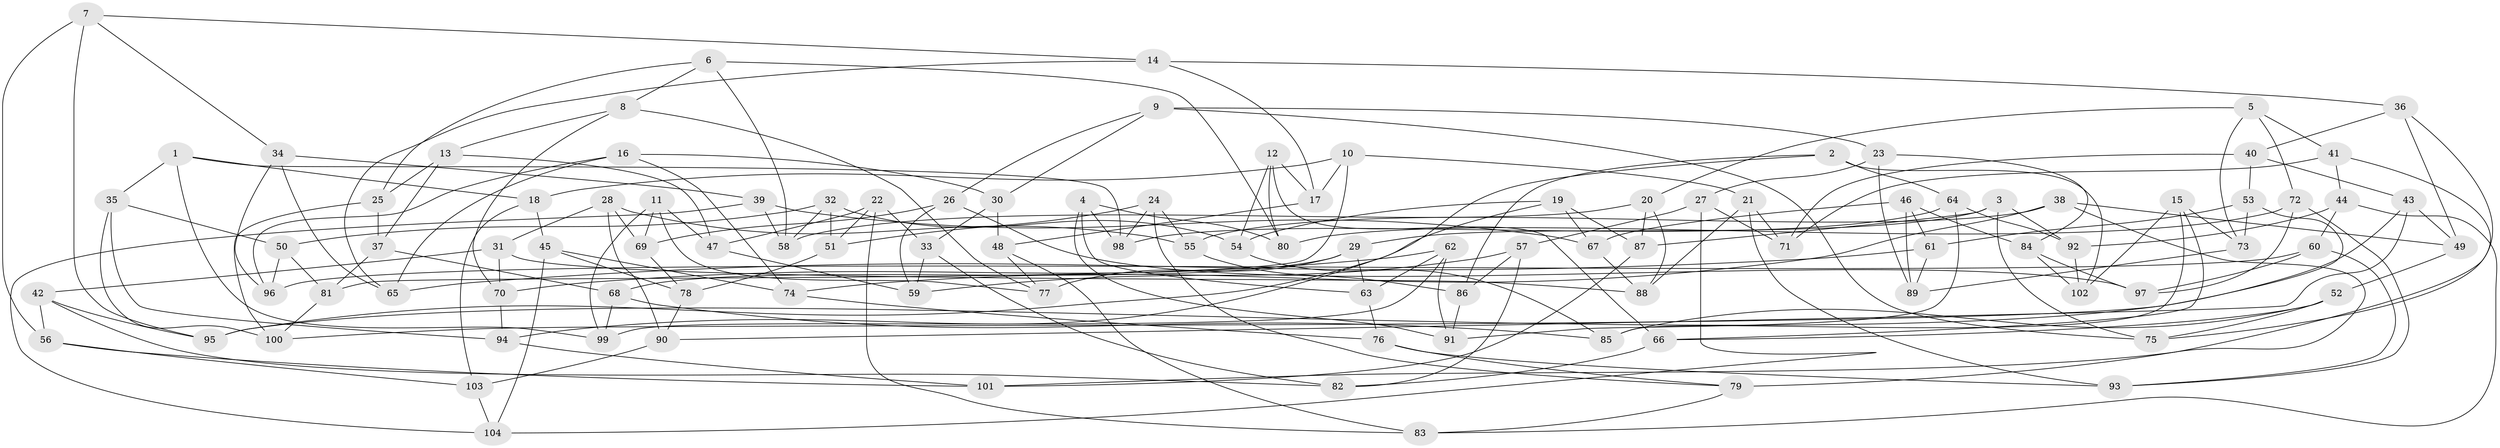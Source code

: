 // Generated by graph-tools (version 1.1) at 2025/11/02/27/25 16:11:50]
// undirected, 104 vertices, 208 edges
graph export_dot {
graph [start="1"]
  node [color=gray90,style=filled];
  1;
  2;
  3;
  4;
  5;
  6;
  7;
  8;
  9;
  10;
  11;
  12;
  13;
  14;
  15;
  16;
  17;
  18;
  19;
  20;
  21;
  22;
  23;
  24;
  25;
  26;
  27;
  28;
  29;
  30;
  31;
  32;
  33;
  34;
  35;
  36;
  37;
  38;
  39;
  40;
  41;
  42;
  43;
  44;
  45;
  46;
  47;
  48;
  49;
  50;
  51;
  52;
  53;
  54;
  55;
  56;
  57;
  58;
  59;
  60;
  61;
  62;
  63;
  64;
  65;
  66;
  67;
  68;
  69;
  70;
  71;
  72;
  73;
  74;
  75;
  76;
  77;
  78;
  79;
  80;
  81;
  82;
  83;
  84;
  85;
  86;
  87;
  88;
  89;
  90;
  91;
  92;
  93;
  94;
  95;
  96;
  97;
  98;
  99;
  100;
  101;
  102;
  103;
  104;
  1 -- 18;
  1 -- 99;
  1 -- 98;
  1 -- 35;
  2 -- 64;
  2 -- 102;
  2 -- 94;
  2 -- 86;
  3 -- 75;
  3 -- 29;
  3 -- 87;
  3 -- 92;
  4 -- 63;
  4 -- 98;
  4 -- 91;
  4 -- 80;
  5 -- 20;
  5 -- 73;
  5 -- 41;
  5 -- 72;
  6 -- 58;
  6 -- 8;
  6 -- 80;
  6 -- 25;
  7 -- 56;
  7 -- 34;
  7 -- 14;
  7 -- 95;
  8 -- 77;
  8 -- 13;
  8 -- 70;
  9 -- 23;
  9 -- 26;
  9 -- 30;
  9 -- 75;
  10 -- 18;
  10 -- 21;
  10 -- 17;
  10 -- 81;
  11 -- 77;
  11 -- 99;
  11 -- 47;
  11 -- 69;
  12 -- 66;
  12 -- 17;
  12 -- 80;
  12 -- 54;
  13 -- 37;
  13 -- 47;
  13 -- 25;
  14 -- 17;
  14 -- 36;
  14 -- 65;
  15 -- 66;
  15 -- 85;
  15 -- 73;
  15 -- 102;
  16 -- 30;
  16 -- 74;
  16 -- 96;
  16 -- 65;
  17 -- 48;
  18 -- 103;
  18 -- 45;
  19 -- 54;
  19 -- 87;
  19 -- 95;
  19 -- 67;
  20 -- 88;
  20 -- 87;
  20 -- 58;
  21 -- 71;
  21 -- 88;
  21 -- 93;
  22 -- 33;
  22 -- 51;
  22 -- 83;
  22 -- 47;
  23 -- 89;
  23 -- 84;
  23 -- 27;
  24 -- 79;
  24 -- 98;
  24 -- 55;
  24 -- 51;
  25 -- 37;
  25 -- 100;
  26 -- 69;
  26 -- 97;
  26 -- 59;
  27 -- 104;
  27 -- 57;
  27 -- 71;
  28 -- 31;
  28 -- 90;
  28 -- 55;
  28 -- 69;
  29 -- 77;
  29 -- 68;
  29 -- 63;
  30 -- 48;
  30 -- 33;
  31 -- 88;
  31 -- 70;
  31 -- 42;
  32 -- 54;
  32 -- 51;
  32 -- 50;
  32 -- 58;
  33 -- 59;
  33 -- 82;
  34 -- 96;
  34 -- 65;
  34 -- 39;
  35 -- 94;
  35 -- 100;
  35 -- 50;
  36 -- 49;
  36 -- 75;
  36 -- 40;
  37 -- 81;
  37 -- 68;
  38 -- 74;
  38 -- 79;
  38 -- 55;
  38 -- 49;
  39 -- 104;
  39 -- 58;
  39 -- 67;
  40 -- 71;
  40 -- 53;
  40 -- 43;
  41 -- 71;
  41 -- 101;
  41 -- 44;
  42 -- 56;
  42 -- 82;
  42 -- 95;
  43 -- 49;
  43 -- 90;
  43 -- 95;
  44 -- 60;
  44 -- 92;
  44 -- 83;
  45 -- 74;
  45 -- 78;
  45 -- 104;
  46 -- 89;
  46 -- 84;
  46 -- 61;
  46 -- 67;
  47 -- 59;
  48 -- 83;
  48 -- 77;
  49 -- 52;
  50 -- 96;
  50 -- 81;
  51 -- 78;
  52 -- 85;
  52 -- 66;
  52 -- 75;
  53 -- 100;
  53 -- 73;
  53 -- 61;
  54 -- 85;
  55 -- 86;
  56 -- 103;
  56 -- 101;
  57 -- 86;
  57 -- 82;
  57 -- 59;
  60 -- 93;
  60 -- 96;
  60 -- 97;
  61 -- 89;
  61 -- 65;
  62 -- 63;
  62 -- 99;
  62 -- 70;
  62 -- 91;
  63 -- 76;
  64 -- 91;
  64 -- 92;
  64 -- 98;
  66 -- 82;
  67 -- 88;
  68 -- 99;
  68 -- 85;
  69 -- 78;
  70 -- 94;
  72 -- 97;
  72 -- 80;
  72 -- 93;
  73 -- 89;
  74 -- 76;
  76 -- 79;
  76 -- 93;
  78 -- 90;
  79 -- 83;
  81 -- 100;
  84 -- 97;
  84 -- 102;
  86 -- 91;
  87 -- 101;
  90 -- 103;
  92 -- 102;
  94 -- 101;
  103 -- 104;
}
